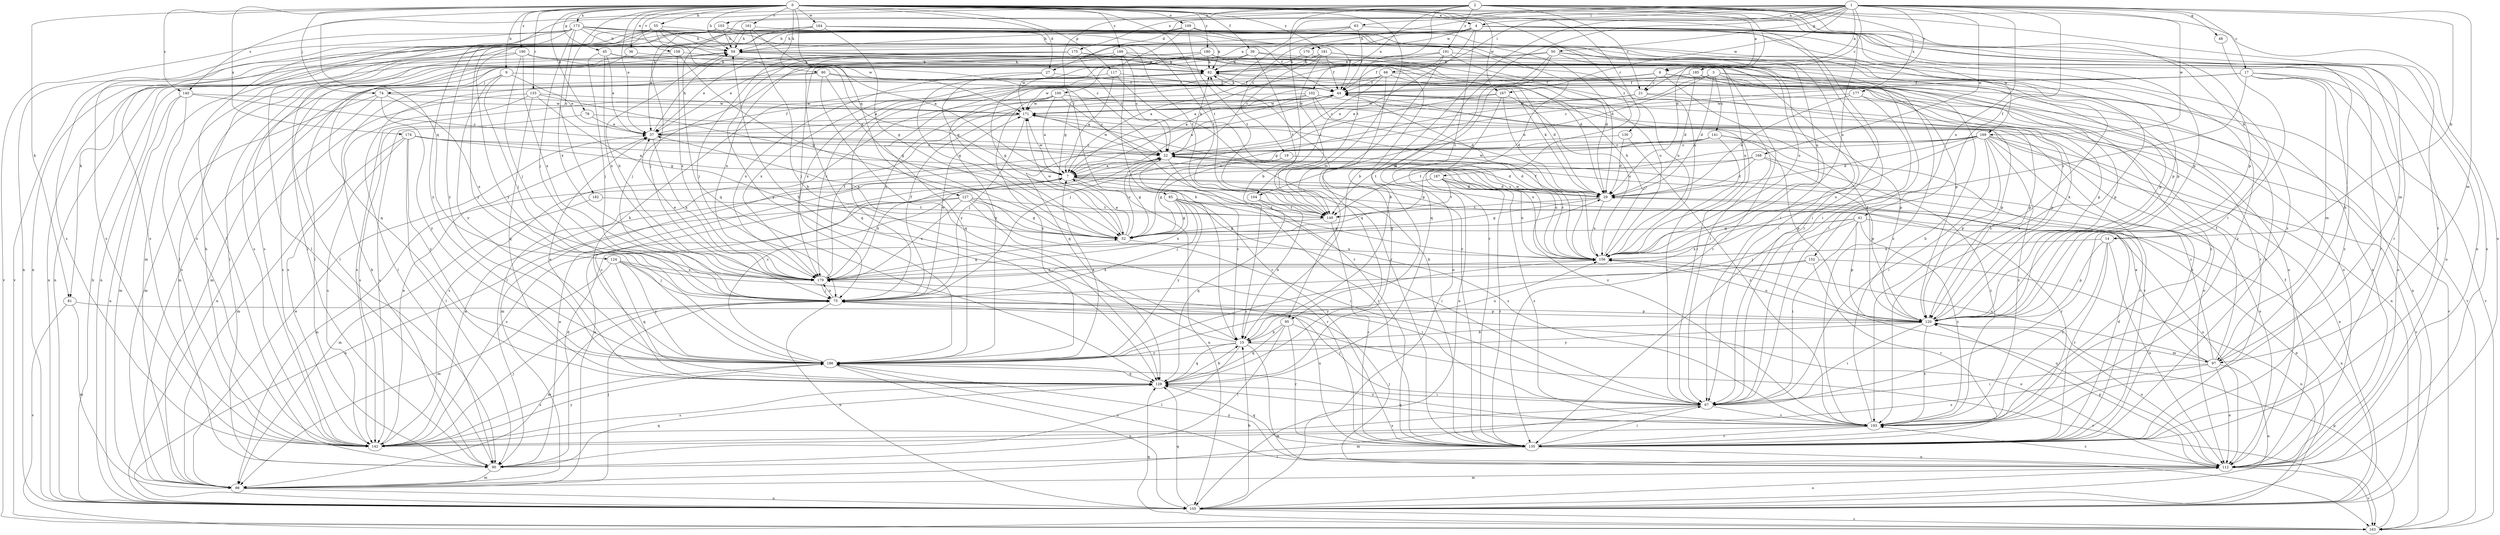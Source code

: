 strict digraph  {
0;
1;
2;
3;
4;
6;
7;
9;
14;
15;
17;
19;
21;
22;
27;
29;
36;
37;
39;
41;
44;
45;
48;
50;
52;
55;
59;
63;
66;
67;
74;
75;
78;
80;
81;
82;
85;
90;
95;
97;
98;
100;
102;
103;
104;
105;
109;
112;
117;
120;
124;
127;
128;
130;
133;
135;
140;
141;
142;
149;
152;
156;
158;
161;
163;
164;
167;
168;
169;
170;
171;
173;
174;
175;
177;
179;
180;
181;
182;
185;
186;
187;
189;
190;
191;
193;
0 -> 4  [label=a];
0 -> 9  [label=b];
0 -> 14  [label=b];
0 -> 27  [label=d];
0 -> 36  [label=e];
0 -> 37  [label=e];
0 -> 39  [label=f];
0 -> 45  [label=g];
0 -> 55  [label=h];
0 -> 59  [label=h];
0 -> 74  [label=j];
0 -> 78  [label=k];
0 -> 80  [label=k];
0 -> 81  [label=k];
0 -> 95  [label=m];
0 -> 109  [label=o];
0 -> 117  [label=p];
0 -> 120  [label=p];
0 -> 124  [label=q];
0 -> 127  [label=q];
0 -> 130  [label=r];
0 -> 133  [label=r];
0 -> 135  [label=r];
0 -> 140  [label=s];
0 -> 149  [label=t];
0 -> 158  [label=v];
0 -> 161  [label=v];
0 -> 164  [label=w];
0 -> 167  [label=w];
0 -> 173  [label=x];
0 -> 174  [label=x];
0 -> 180  [label=y];
0 -> 181  [label=y];
0 -> 182  [label=y];
0 -> 187  [label=z];
0 -> 189  [label=z];
0 -> 190  [label=z];
1 -> 4  [label=a];
1 -> 6  [label=a];
1 -> 14  [label=b];
1 -> 15  [label=b];
1 -> 17  [label=c];
1 -> 19  [label=c];
1 -> 21  [label=c];
1 -> 27  [label=d];
1 -> 41  [label=f];
1 -> 48  [label=g];
1 -> 50  [label=g];
1 -> 63  [label=i];
1 -> 66  [label=i];
1 -> 95  [label=m];
1 -> 97  [label=m];
1 -> 100  [label=n];
1 -> 152  [label=u];
1 -> 167  [label=w];
1 -> 168  [label=w];
1 -> 169  [label=w];
1 -> 175  [label=x];
1 -> 185  [label=y];
2 -> 6  [label=a];
2 -> 15  [label=b];
2 -> 21  [label=c];
2 -> 29  [label=d];
2 -> 85  [label=l];
2 -> 90  [label=l];
2 -> 102  [label=n];
2 -> 103  [label=n];
2 -> 112  [label=o];
2 -> 120  [label=p];
2 -> 128  [label=q];
2 -> 135  [label=r];
2 -> 140  [label=s];
2 -> 149  [label=t];
2 -> 156  [label=u];
2 -> 177  [label=x];
2 -> 191  [label=z];
3 -> 29  [label=d];
3 -> 44  [label=f];
3 -> 52  [label=g];
3 -> 104  [label=n];
3 -> 112  [label=o];
3 -> 120  [label=p];
3 -> 135  [label=r];
3 -> 141  [label=s];
4 -> 59  [label=h];
4 -> 67  [label=i];
4 -> 81  [label=k];
4 -> 90  [label=l];
4 -> 97  [label=m];
4 -> 104  [label=n];
4 -> 105  [label=n];
4 -> 112  [label=o];
4 -> 135  [label=r];
4 -> 169  [label=w];
4 -> 170  [label=w];
4 -> 186  [label=y];
6 -> 7  [label=a];
6 -> 21  [label=c];
6 -> 67  [label=i];
6 -> 105  [label=n];
6 -> 163  [label=v];
6 -> 179  [label=x];
6 -> 186  [label=y];
7 -> 29  [label=d];
7 -> 105  [label=n];
7 -> 135  [label=r];
7 -> 171  [label=w];
7 -> 179  [label=x];
7 -> 193  [label=z];
9 -> 37  [label=e];
9 -> 74  [label=j];
9 -> 75  [label=j];
9 -> 135  [label=r];
9 -> 186  [label=y];
14 -> 112  [label=o];
14 -> 120  [label=p];
14 -> 135  [label=r];
14 -> 156  [label=u];
14 -> 193  [label=z];
15 -> 22  [label=c];
15 -> 59  [label=h];
15 -> 90  [label=l];
15 -> 97  [label=m];
15 -> 128  [label=q];
15 -> 156  [label=u];
15 -> 163  [label=v];
15 -> 186  [label=y];
17 -> 22  [label=c];
17 -> 44  [label=f];
17 -> 97  [label=m];
17 -> 112  [label=o];
17 -> 156  [label=u];
17 -> 163  [label=v];
17 -> 171  [label=w];
17 -> 193  [label=z];
19 -> 7  [label=a];
19 -> 29  [label=d];
19 -> 52  [label=g];
19 -> 112  [label=o];
21 -> 37  [label=e];
21 -> 105  [label=n];
21 -> 120  [label=p];
21 -> 171  [label=w];
22 -> 7  [label=a];
22 -> 29  [label=d];
22 -> 52  [label=g];
22 -> 82  [label=k];
22 -> 135  [label=r];
22 -> 156  [label=u];
22 -> 171  [label=w];
27 -> 44  [label=f];
27 -> 52  [label=g];
27 -> 179  [label=x];
29 -> 52  [label=g];
29 -> 82  [label=k];
29 -> 105  [label=n];
29 -> 149  [label=t];
29 -> 156  [label=u];
29 -> 171  [label=w];
36 -> 82  [label=k];
36 -> 90  [label=l];
37 -> 22  [label=c];
37 -> 44  [label=f];
37 -> 59  [label=h];
37 -> 179  [label=x];
37 -> 193  [label=z];
39 -> 67  [label=i];
39 -> 75  [label=j];
39 -> 82  [label=k];
39 -> 142  [label=s];
39 -> 149  [label=t];
39 -> 156  [label=u];
41 -> 52  [label=g];
41 -> 67  [label=i];
41 -> 75  [label=j];
41 -> 105  [label=n];
41 -> 120  [label=p];
41 -> 179  [label=x];
41 -> 193  [label=z];
44 -> 82  [label=k];
44 -> 90  [label=l];
44 -> 120  [label=p];
44 -> 128  [label=q];
44 -> 163  [label=v];
44 -> 171  [label=w];
45 -> 37  [label=e];
45 -> 75  [label=j];
45 -> 82  [label=k];
45 -> 120  [label=p];
45 -> 179  [label=x];
48 -> 67  [label=i];
50 -> 15  [label=b];
50 -> 67  [label=i];
50 -> 75  [label=j];
50 -> 82  [label=k];
50 -> 120  [label=p];
50 -> 128  [label=q];
50 -> 156  [label=u];
52 -> 7  [label=a];
52 -> 22  [label=c];
52 -> 37  [label=e];
52 -> 156  [label=u];
52 -> 171  [label=w];
55 -> 7  [label=a];
55 -> 59  [label=h];
55 -> 142  [label=s];
55 -> 149  [label=t];
55 -> 163  [label=v];
55 -> 171  [label=w];
55 -> 186  [label=y];
59 -> 82  [label=k];
59 -> 105  [label=n];
59 -> 193  [label=z];
63 -> 44  [label=f];
63 -> 52  [label=g];
63 -> 59  [label=h];
63 -> 90  [label=l];
63 -> 193  [label=z];
66 -> 22  [label=c];
66 -> 29  [label=d];
66 -> 44  [label=f];
66 -> 75  [label=j];
66 -> 128  [label=q];
66 -> 135  [label=r];
66 -> 179  [label=x];
67 -> 75  [label=j];
67 -> 98  [label=m];
67 -> 142  [label=s];
67 -> 193  [label=z];
74 -> 98  [label=m];
74 -> 142  [label=s];
74 -> 171  [label=w];
74 -> 179  [label=x];
74 -> 186  [label=y];
75 -> 44  [label=f];
75 -> 98  [label=m];
75 -> 105  [label=n];
75 -> 112  [label=o];
75 -> 120  [label=p];
75 -> 171  [label=w];
75 -> 179  [label=x];
78 -> 37  [label=e];
78 -> 112  [label=o];
78 -> 142  [label=s];
80 -> 44  [label=f];
80 -> 52  [label=g];
80 -> 90  [label=l];
80 -> 98  [label=m];
80 -> 112  [label=o];
80 -> 128  [label=q];
81 -> 98  [label=m];
81 -> 120  [label=p];
81 -> 163  [label=v];
82 -> 44  [label=f];
82 -> 98  [label=m];
85 -> 52  [label=g];
85 -> 67  [label=i];
85 -> 75  [label=j];
85 -> 112  [label=o];
85 -> 149  [label=t];
85 -> 156  [label=u];
85 -> 179  [label=x];
85 -> 186  [label=y];
90 -> 7  [label=a];
90 -> 29  [label=d];
90 -> 82  [label=k];
90 -> 98  [label=m];
90 -> 128  [label=q];
95 -> 15  [label=b];
95 -> 90  [label=l];
95 -> 128  [label=q];
95 -> 135  [label=r];
95 -> 163  [label=v];
97 -> 7  [label=a];
97 -> 22  [label=c];
97 -> 44  [label=f];
97 -> 59  [label=h];
97 -> 67  [label=i];
97 -> 105  [label=n];
97 -> 112  [label=o];
97 -> 142  [label=s];
97 -> 156  [label=u];
98 -> 7  [label=a];
98 -> 37  [label=e];
98 -> 75  [label=j];
98 -> 105  [label=n];
100 -> 7  [label=a];
100 -> 22  [label=c];
100 -> 135  [label=r];
100 -> 142  [label=s];
100 -> 171  [label=w];
100 -> 186  [label=y];
102 -> 7  [label=a];
102 -> 29  [label=d];
102 -> 67  [label=i];
102 -> 120  [label=p];
102 -> 171  [label=w];
102 -> 179  [label=x];
103 -> 29  [label=d];
103 -> 59  [label=h];
103 -> 75  [label=j];
103 -> 98  [label=m];
103 -> 120  [label=p];
103 -> 142  [label=s];
103 -> 156  [label=u];
103 -> 186  [label=y];
104 -> 15  [label=b];
104 -> 128  [label=q];
104 -> 149  [label=t];
105 -> 15  [label=b];
105 -> 59  [label=h];
105 -> 112  [label=o];
105 -> 128  [label=q];
105 -> 163  [label=v];
109 -> 44  [label=f];
109 -> 52  [label=g];
109 -> 59  [label=h];
109 -> 105  [label=n];
109 -> 112  [label=o];
109 -> 149  [label=t];
109 -> 193  [label=z];
112 -> 44  [label=f];
112 -> 75  [label=j];
112 -> 98  [label=m];
112 -> 120  [label=p];
112 -> 156  [label=u];
112 -> 163  [label=v];
112 -> 186  [label=y];
112 -> 193  [label=z];
117 -> 7  [label=a];
117 -> 44  [label=f];
117 -> 52  [label=g];
117 -> 135  [label=r];
120 -> 15  [label=b];
120 -> 44  [label=f];
120 -> 67  [label=i];
120 -> 82  [label=k];
120 -> 112  [label=o];
120 -> 156  [label=u];
120 -> 186  [label=y];
120 -> 193  [label=z];
124 -> 67  [label=i];
124 -> 75  [label=j];
124 -> 98  [label=m];
124 -> 128  [label=q];
124 -> 179  [label=x];
124 -> 186  [label=y];
127 -> 52  [label=g];
127 -> 67  [label=i];
127 -> 105  [label=n];
127 -> 135  [label=r];
127 -> 142  [label=s];
127 -> 149  [label=t];
127 -> 179  [label=x];
128 -> 15  [label=b];
128 -> 22  [label=c];
128 -> 37  [label=e];
128 -> 67  [label=i];
128 -> 142  [label=s];
130 -> 22  [label=c];
130 -> 29  [label=d];
130 -> 193  [label=z];
133 -> 52  [label=g];
133 -> 105  [label=n];
133 -> 128  [label=q];
133 -> 135  [label=r];
133 -> 142  [label=s];
133 -> 171  [label=w];
135 -> 29  [label=d];
135 -> 67  [label=i];
135 -> 82  [label=k];
135 -> 90  [label=l];
135 -> 112  [label=o];
135 -> 128  [label=q];
135 -> 179  [label=x];
140 -> 22  [label=c];
140 -> 98  [label=m];
140 -> 105  [label=n];
140 -> 142  [label=s];
140 -> 171  [label=w];
141 -> 22  [label=c];
141 -> 67  [label=i];
141 -> 120  [label=p];
141 -> 135  [label=r];
141 -> 142  [label=s];
141 -> 149  [label=t];
142 -> 7  [label=a];
142 -> 37  [label=e];
142 -> 59  [label=h];
142 -> 75  [label=j];
142 -> 186  [label=y];
149 -> 52  [label=g];
149 -> 135  [label=r];
152 -> 105  [label=n];
152 -> 135  [label=r];
152 -> 179  [label=x];
152 -> 186  [label=y];
156 -> 22  [label=c];
156 -> 44  [label=f];
156 -> 59  [label=h];
156 -> 171  [label=w];
156 -> 179  [label=x];
158 -> 52  [label=g];
158 -> 82  [label=k];
158 -> 105  [label=n];
158 -> 179  [label=x];
161 -> 15  [label=b];
161 -> 22  [label=c];
161 -> 59  [label=h];
161 -> 82  [label=k];
161 -> 186  [label=y];
163 -> 120  [label=p];
163 -> 128  [label=q];
164 -> 37  [label=e];
164 -> 52  [label=g];
164 -> 59  [label=h];
164 -> 67  [label=i];
164 -> 120  [label=p];
164 -> 135  [label=r];
164 -> 142  [label=s];
167 -> 29  [label=d];
167 -> 75  [label=j];
167 -> 105  [label=n];
167 -> 156  [label=u];
167 -> 171  [label=w];
168 -> 7  [label=a];
168 -> 29  [label=d];
168 -> 52  [label=g];
168 -> 120  [label=p];
168 -> 193  [label=z];
169 -> 22  [label=c];
169 -> 29  [label=d];
169 -> 67  [label=i];
169 -> 98  [label=m];
169 -> 105  [label=n];
169 -> 120  [label=p];
169 -> 135  [label=r];
169 -> 149  [label=t];
169 -> 156  [label=u];
169 -> 163  [label=v];
169 -> 193  [label=z];
170 -> 7  [label=a];
170 -> 82  [label=k];
170 -> 156  [label=u];
171 -> 37  [label=e];
171 -> 75  [label=j];
171 -> 142  [label=s];
171 -> 156  [label=u];
173 -> 44  [label=f];
173 -> 59  [label=h];
173 -> 67  [label=i];
173 -> 75  [label=j];
173 -> 105  [label=n];
173 -> 142  [label=s];
173 -> 149  [label=t];
173 -> 156  [label=u];
173 -> 163  [label=v];
173 -> 179  [label=x];
173 -> 186  [label=y];
173 -> 193  [label=z];
174 -> 7  [label=a];
174 -> 22  [label=c];
174 -> 90  [label=l];
174 -> 98  [label=m];
174 -> 142  [label=s];
174 -> 156  [label=u];
174 -> 186  [label=y];
175 -> 22  [label=c];
175 -> 37  [label=e];
175 -> 75  [label=j];
175 -> 82  [label=k];
175 -> 90  [label=l];
175 -> 135  [label=r];
177 -> 29  [label=d];
177 -> 67  [label=i];
177 -> 120  [label=p];
177 -> 171  [label=w];
179 -> 37  [label=e];
179 -> 44  [label=f];
179 -> 52  [label=g];
179 -> 59  [label=h];
179 -> 75  [label=j];
180 -> 29  [label=d];
180 -> 82  [label=k];
180 -> 128  [label=q];
180 -> 135  [label=r];
180 -> 142  [label=s];
180 -> 171  [label=w];
181 -> 22  [label=c];
181 -> 44  [label=f];
181 -> 82  [label=k];
181 -> 90  [label=l];
181 -> 112  [label=o];
181 -> 149  [label=t];
181 -> 156  [label=u];
182 -> 98  [label=m];
182 -> 149  [label=t];
185 -> 29  [label=d];
185 -> 44  [label=f];
185 -> 112  [label=o];
185 -> 120  [label=p];
185 -> 179  [label=x];
185 -> 186  [label=y];
185 -> 193  [label=z];
186 -> 7  [label=a];
186 -> 22  [label=c];
186 -> 82  [label=k];
186 -> 105  [label=n];
186 -> 112  [label=o];
186 -> 128  [label=q];
186 -> 142  [label=s];
186 -> 156  [label=u];
187 -> 29  [label=d];
187 -> 98  [label=m];
187 -> 135  [label=r];
187 -> 149  [label=t];
187 -> 156  [label=u];
187 -> 193  [label=z];
189 -> 15  [label=b];
189 -> 22  [label=c];
189 -> 37  [label=e];
189 -> 82  [label=k];
189 -> 128  [label=q];
189 -> 135  [label=r];
189 -> 179  [label=x];
190 -> 7  [label=a];
190 -> 75  [label=j];
190 -> 82  [label=k];
190 -> 90  [label=l];
190 -> 105  [label=n];
190 -> 179  [label=x];
191 -> 7  [label=a];
191 -> 29  [label=d];
191 -> 44  [label=f];
191 -> 82  [label=k];
191 -> 128  [label=q];
191 -> 193  [label=z];
193 -> 59  [label=h];
193 -> 128  [label=q];
193 -> 135  [label=r];
193 -> 142  [label=s];
193 -> 186  [label=y];
}
